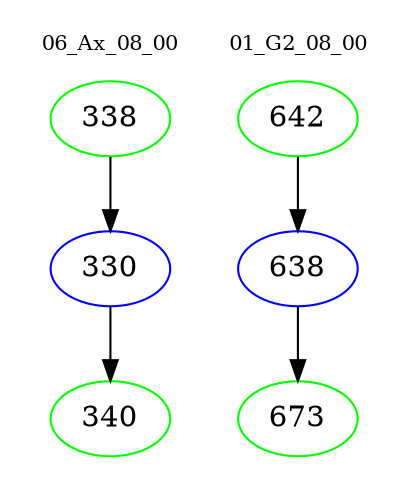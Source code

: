 digraph{
subgraph cluster_0 {
color = white
label = "06_Ax_08_00";
fontsize=10;
T0_338 [label="338", color="green"]
T0_338 -> T0_330 [color="black"]
T0_330 [label="330", color="blue"]
T0_330 -> T0_340 [color="black"]
T0_340 [label="340", color="green"]
}
subgraph cluster_1 {
color = white
label = "01_G2_08_00";
fontsize=10;
T1_642 [label="642", color="green"]
T1_642 -> T1_638 [color="black"]
T1_638 [label="638", color="blue"]
T1_638 -> T1_673 [color="black"]
T1_673 [label="673", color="green"]
}
}
